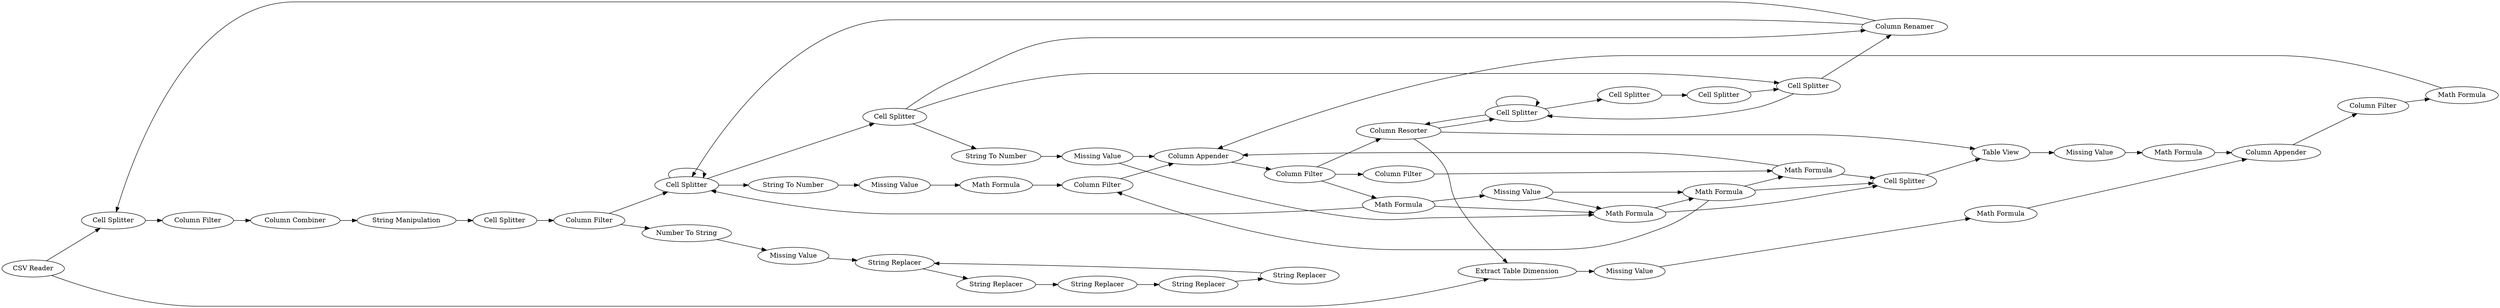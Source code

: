 digraph {
	4 -> 5
	49 -> 47
	29 -> 28
	65 -> 61
	20 -> 18
	23 -> 24
	42 -> 43
	55 -> 65
	28 -> 62
	16 -> 20
	56 -> 50
	38 -> 40
	40 -> 41
	32 -> 29
	43 -> 55
	22 -> 23
	54 -> 56
	68 -> 70
	56 -> 65
	57 -> 49
	47 -> 51
	30 -> 31
	32 -> 34
	29 -> 30
	64 -> 68
	54 -> 55
	31 -> 32
	55 -> 56
	57 -> 65
	18 -> 22
	25 -> 26
	37 -> 34
	37 -> 42
	36 -> 36
	56 -> 57
	67 -> 70
	51 -> 55
	15 -> 16
	26 -> 22
	60 -> 4
	50 -> 49
	61 -> 63
	43 -> 49
	9 -> 10
	24 -> 25
	36 -> 37
	47 -> 28
	62 -> 64
	5 -> 9
	37 -> 32
	47 -> 59
	10 -> 15
	51 -> 54
	41 -> 50
	34 -> 4
	28 -> 29
	66 -> 69
	59 -> 57
	63 -> 67
	34 -> 36
	29 -> 29
	51 -> 36
	36 -> 38
	60 -> 62
	70 -> 66
	16 -> 36
	69 -> 49
	28 -> 61
	57 [label="Math Formula"]
	55 [label="Math Formula"]
	9 [label="Column Combiner"]
	26 [label="String Replacer"]
	18 [label="Missing Value"]
	24 [label="String Replacer"]
	64 [label="Missing Value"]
	49 [label="Column Appender"]
	41 [label="Math Formula"]
	31 [label="Cell Splitter"]
	51 [label="Math Formula"]
	56 [label="Math Formula"]
	15 [label="Cell Splitter"]
	25 [label="String Replacer"]
	54 [label="Missing Value"]
	10 [label="String Manipulation"]
	59 [label="Column Filter"]
	16 [label="Column Filter"]
	30 [label="Cell Splitter"]
	50 [label="Column Filter"]
	42 [label="String To Number"]
	22 [label="String Replacer"]
	68 [label="Math Formula"]
	28 [label="Column Resorter"]
	67 [label="Math Formula"]
	23 [label="String Replacer"]
	4 [label="Cell Splitter"]
	47 [label="Column Filter"]
	61 [label="Table View"]
	63 [label="Missing Value"]
	38 [label="String To Number"]
	60 [label="CSV Reader"]
	5 [label="Column Filter"]
	43 [label="Missing Value"]
	20 [label="Number To String"]
	34 [label="Column Renamer"]
	62 [label="Extract Table Dimension"]
	29 [label="Cell Splitter"]
	66 [label="Column Filter"]
	65 [label="Cell Splitter"]
	36 [label="Cell Splitter"]
	69 [label="Math Formula"]
	70 [label="Column Appender"]
	40 [label="Missing Value"]
	32 [label="Cell Splitter"]
	37 [label="Cell Splitter"]
	rankdir=LR
}
